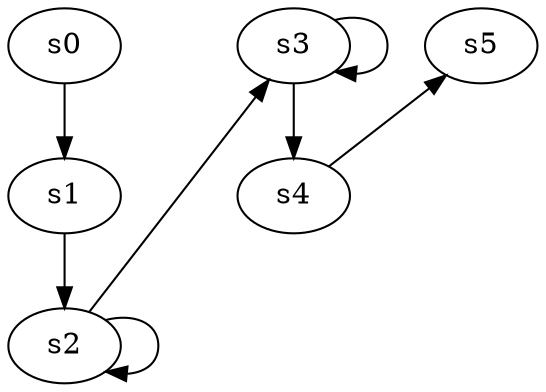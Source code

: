 digraph game_0086_chain_6 {
    s0 [name="s0", player=0];
    s1 [name="s1", player=1];
    s2 [name="s2", player=0, target=1];
    s3 [name="s3", player=1, target=1];
    s4 [name="s4", player=0];
    s5 [name="s5", player=1];

    s0 -> s1;
    s1 -> s2;
    s2 -> s3 [constraint="time == 1 || time == 13 || time == 16"];
    s3 -> s4;
    s4 -> s5 [constraint="time == 4 || time == 15 || time == 18"];
    s2 -> s2 [constraint="time % 4 == 0"];
    s3 -> s3 [constraint="time % 4 == 0"];
}
